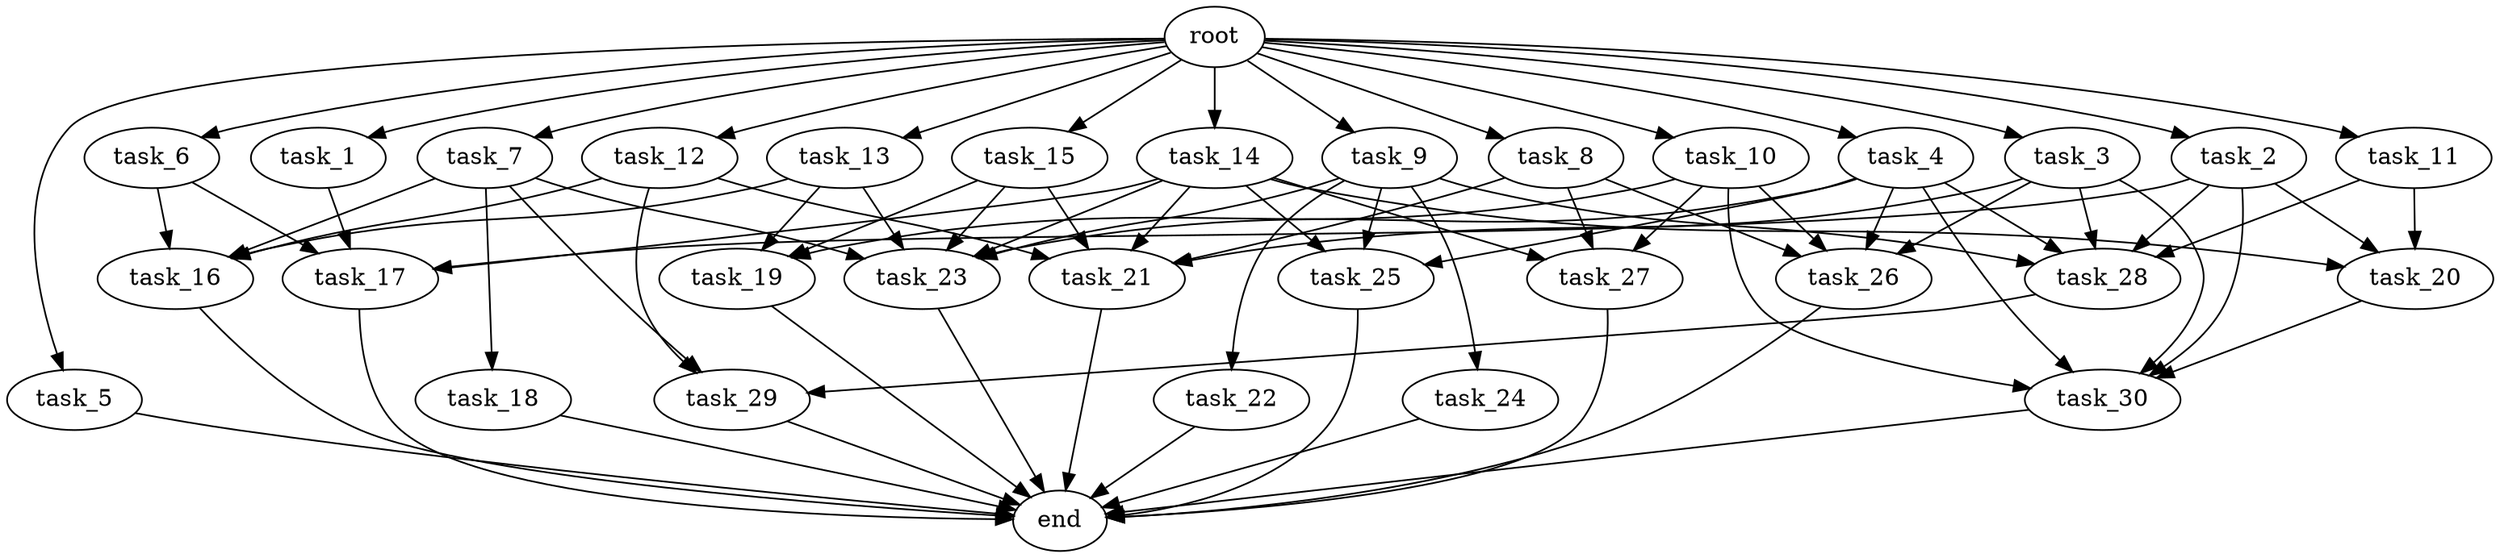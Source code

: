 digraph G {
  root [size="0.000000e+00"];
  task_1 [size="3.329293e+10"];
  task_2 [size="2.349180e+10"];
  task_3 [size="9.082357e+10"];
  task_4 [size="9.967398e+10"];
  task_5 [size="9.393280e+10"];
  task_6 [size="9.672131e+10"];
  task_7 [size="5.982722e+10"];
  task_8 [size="7.482670e+10"];
  task_9 [size="4.560732e+09"];
  task_10 [size="2.537315e+10"];
  task_11 [size="6.196959e+10"];
  task_12 [size="3.025771e+10"];
  task_13 [size="3.947573e+10"];
  task_14 [size="3.709641e+10"];
  task_15 [size="9.680610e+10"];
  task_16 [size="5.596044e+10"];
  task_17 [size="5.805289e+10"];
  task_18 [size="2.603656e+10"];
  task_19 [size="5.037963e+10"];
  task_20 [size="9.303339e+10"];
  task_21 [size="8.779090e+10"];
  task_22 [size="1.320063e+10"];
  task_23 [size="3.173857e+10"];
  task_24 [size="5.304708e+10"];
  task_25 [size="1.418816e+10"];
  task_26 [size="1.169304e+10"];
  task_27 [size="4.425775e+09"];
  task_28 [size="1.279587e+10"];
  task_29 [size="8.716924e+10"];
  task_30 [size="8.348206e+10"];
  end [size="0.000000e+00"];

  root -> task_1 [size="1.000000e-12"];
  root -> task_2 [size="1.000000e-12"];
  root -> task_3 [size="1.000000e-12"];
  root -> task_4 [size="1.000000e-12"];
  root -> task_5 [size="1.000000e-12"];
  root -> task_6 [size="1.000000e-12"];
  root -> task_7 [size="1.000000e-12"];
  root -> task_8 [size="1.000000e-12"];
  root -> task_9 [size="1.000000e-12"];
  root -> task_10 [size="1.000000e-12"];
  root -> task_11 [size="1.000000e-12"];
  root -> task_12 [size="1.000000e-12"];
  root -> task_13 [size="1.000000e-12"];
  root -> task_14 [size="1.000000e-12"];
  root -> task_15 [size="1.000000e-12"];
  task_1 -> task_17 [size="1.451322e+08"];
  task_2 -> task_17 [size="1.451322e+08"];
  task_2 -> task_20 [size="3.101113e+08"];
  task_2 -> task_28 [size="2.559174e+07"];
  task_2 -> task_30 [size="1.669641e+08"];
  task_3 -> task_21 [size="1.755818e+08"];
  task_3 -> task_26 [size="2.923259e+07"];
  task_3 -> task_28 [size="2.559174e+07"];
  task_3 -> task_30 [size="1.669641e+08"];
  task_4 -> task_23 [size="5.289761e+07"];
  task_4 -> task_25 [size="4.729385e+07"];
  task_4 -> task_26 [size="2.923259e+07"];
  task_4 -> task_28 [size="2.559174e+07"];
  task_4 -> task_30 [size="1.669641e+08"];
  task_5 -> end [size="1.000000e-12"];
  task_6 -> task_16 [size="1.399011e+08"];
  task_6 -> task_17 [size="1.451322e+08"];
  task_7 -> task_16 [size="1.399011e+08"];
  task_7 -> task_18 [size="2.603656e+08"];
  task_7 -> task_23 [size="5.289761e+07"];
  task_7 -> task_29 [size="2.905641e+08"];
  task_8 -> task_21 [size="1.755818e+08"];
  task_8 -> task_26 [size="2.923259e+07"];
  task_8 -> task_27 [size="1.475258e+07"];
  task_9 -> task_22 [size="1.320063e+08"];
  task_9 -> task_23 [size="5.289761e+07"];
  task_9 -> task_24 [size="5.304708e+08"];
  task_9 -> task_25 [size="4.729385e+07"];
  task_9 -> task_28 [size="2.559174e+07"];
  task_10 -> task_19 [size="1.679321e+08"];
  task_10 -> task_26 [size="2.923259e+07"];
  task_10 -> task_27 [size="1.475258e+07"];
  task_10 -> task_30 [size="1.669641e+08"];
  task_11 -> task_20 [size="3.101113e+08"];
  task_11 -> task_28 [size="2.559174e+07"];
  task_12 -> task_16 [size="1.399011e+08"];
  task_12 -> task_21 [size="1.755818e+08"];
  task_12 -> task_29 [size="2.905641e+08"];
  task_13 -> task_16 [size="1.399011e+08"];
  task_13 -> task_19 [size="1.679321e+08"];
  task_13 -> task_23 [size="5.289761e+07"];
  task_14 -> task_17 [size="1.451322e+08"];
  task_14 -> task_20 [size="3.101113e+08"];
  task_14 -> task_21 [size="1.755818e+08"];
  task_14 -> task_23 [size="5.289761e+07"];
  task_14 -> task_25 [size="4.729385e+07"];
  task_14 -> task_27 [size="1.475258e+07"];
  task_15 -> task_19 [size="1.679321e+08"];
  task_15 -> task_21 [size="1.755818e+08"];
  task_15 -> task_23 [size="5.289761e+07"];
  task_16 -> end [size="1.000000e-12"];
  task_17 -> end [size="1.000000e-12"];
  task_18 -> end [size="1.000000e-12"];
  task_19 -> end [size="1.000000e-12"];
  task_20 -> task_30 [size="1.669641e+08"];
  task_21 -> end [size="1.000000e-12"];
  task_22 -> end [size="1.000000e-12"];
  task_23 -> end [size="1.000000e-12"];
  task_24 -> end [size="1.000000e-12"];
  task_25 -> end [size="1.000000e-12"];
  task_26 -> end [size="1.000000e-12"];
  task_27 -> end [size="1.000000e-12"];
  task_28 -> task_29 [size="2.905641e+08"];
  task_29 -> end [size="1.000000e-12"];
  task_30 -> end [size="1.000000e-12"];
}
